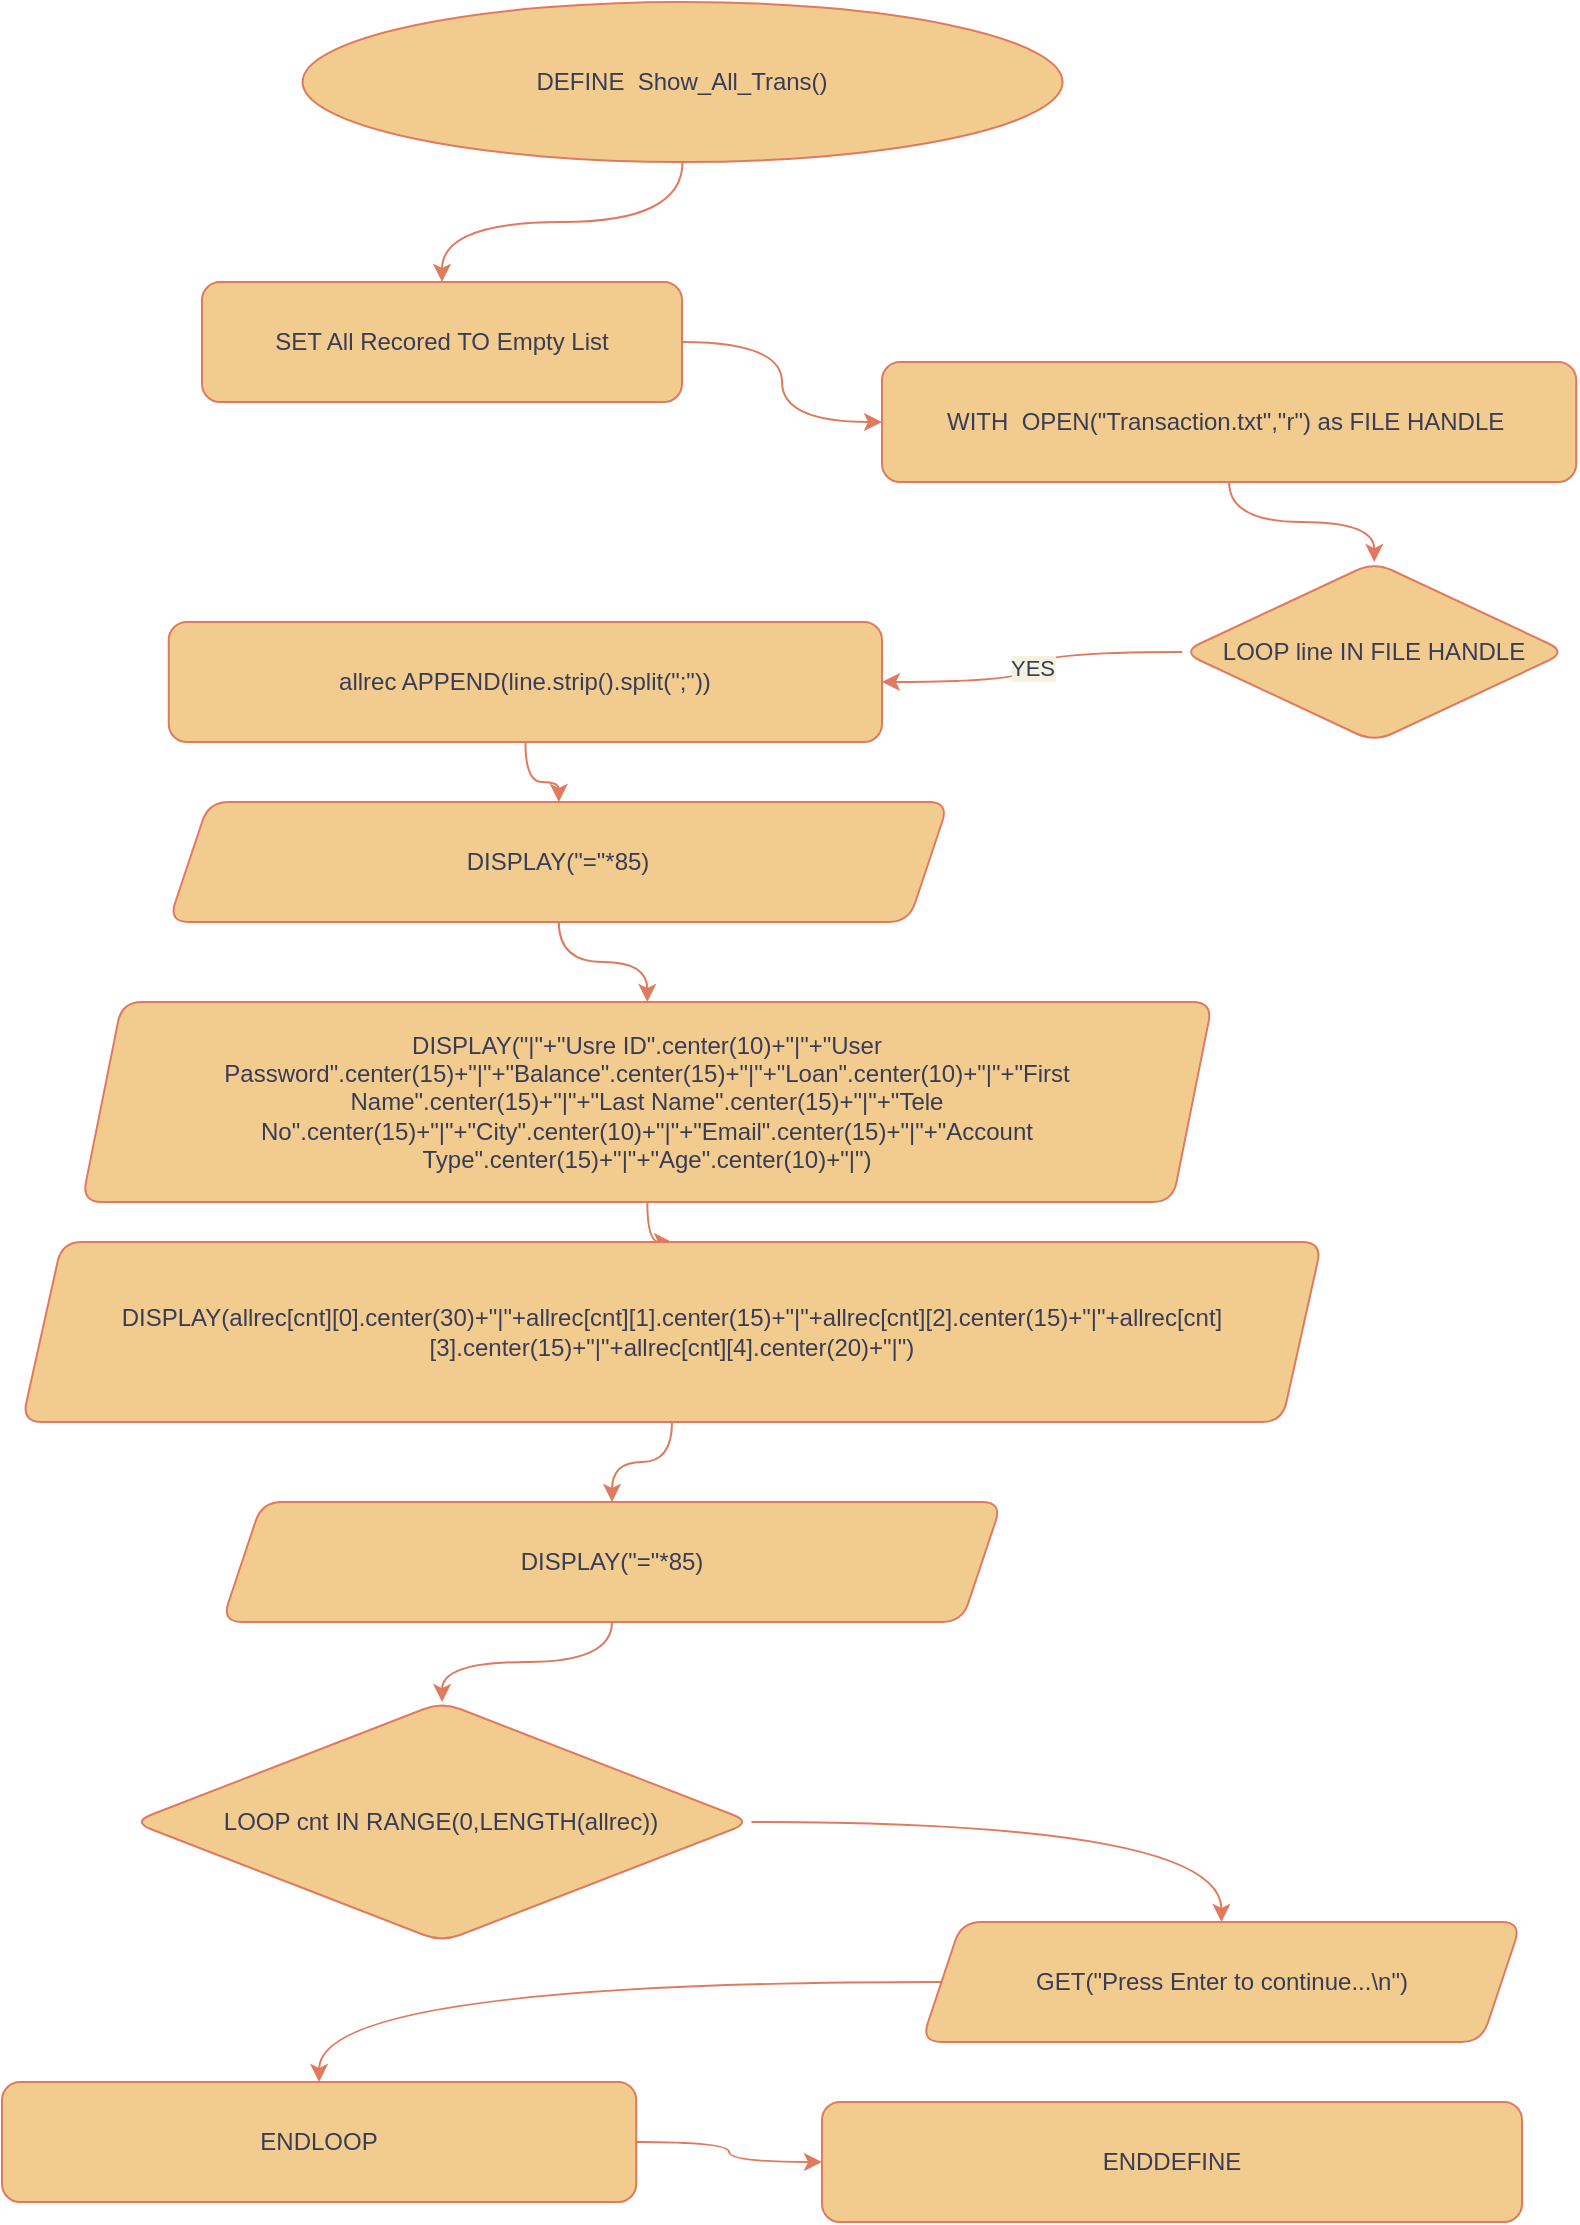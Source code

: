 <mxfile version="15.8.4" type="device"><diagram id="C5RBs43oDa-KdzZeNtuy" name="Page-1"><mxGraphModel dx="1038" dy="-25030" grid="1" gridSize="10" guides="1" tooltips="1" connect="1" arrows="1" fold="1" page="1" pageScale="1" pageWidth="827" pageHeight="1169" math="0" shadow="0"><root><mxCell id="WIyWlLk6GJQsqaUBKTNV-0"/><mxCell id="WIyWlLk6GJQsqaUBKTNV-1" parent="WIyWlLk6GJQsqaUBKTNV-0"/><mxCell id="cxWmgl5Fqrl4In8iuecw-1" style="edgeStyle=orthogonalEdgeStyle;orthogonalLoop=1;jettySize=auto;html=1;strokeColor=#E07A5F;fontColor=#393C56;curved=1;labelBackgroundColor=#F4F1DE;" edge="1" parent="WIyWlLk6GJQsqaUBKTNV-1" source="cxWmgl5Fqrl4In8iuecw-23" target="cxWmgl5Fqrl4In8iuecw-5"><mxGeometry relative="1" as="geometry"/></mxCell><mxCell id="cxWmgl5Fqrl4In8iuecw-2" style="edgeStyle=orthogonalEdgeStyle;orthogonalLoop=1;jettySize=auto;html=1;strokeColor=#E07A5F;fontColor=#393C56;curved=1;labelBackgroundColor=#F4F1DE;" edge="1" parent="WIyWlLk6GJQsqaUBKTNV-1" source="cxWmgl5Fqrl4In8iuecw-3" target="cxWmgl5Fqrl4In8iuecw-7"><mxGeometry relative="1" as="geometry"/></mxCell><mxCell id="cxWmgl5Fqrl4In8iuecw-3" value="WITH&amp;nbsp; OPEN(&quot;Transaction.txt&quot;,&quot;r&quot;) as FILE HANDLE&amp;nbsp;" style="whiteSpace=wrap;html=1;fillColor=#F2CC8F;strokeColor=#E07A5F;fontColor=#393C56;rounded=1;" vertex="1" parent="WIyWlLk6GJQsqaUBKTNV-1"><mxGeometry x="460" y="25920" width="347.1" height="60" as="geometry"/></mxCell><mxCell id="cxWmgl5Fqrl4In8iuecw-4" style="edgeStyle=orthogonalEdgeStyle;orthogonalLoop=1;jettySize=auto;html=1;strokeColor=#E07A5F;fontColor=#393C56;curved=1;labelBackgroundColor=#F4F1DE;" edge="1" parent="WIyWlLk6GJQsqaUBKTNV-1" source="cxWmgl5Fqrl4In8iuecw-5" target="cxWmgl5Fqrl4In8iuecw-3"><mxGeometry relative="1" as="geometry"/></mxCell><mxCell id="cxWmgl5Fqrl4In8iuecw-5" value="SET All Recored TO Empty List" style="whiteSpace=wrap;html=1;fillColor=#F2CC8F;strokeColor=#E07A5F;fontColor=#393C56;rounded=1;" vertex="1" parent="WIyWlLk6GJQsqaUBKTNV-1"><mxGeometry x="120" y="25880" width="240" height="60" as="geometry"/></mxCell><mxCell id="cxWmgl5Fqrl4In8iuecw-6" value="YES" style="edgeStyle=orthogonalEdgeStyle;orthogonalLoop=1;jettySize=auto;html=1;strokeColor=#E07A5F;fontColor=#393C56;curved=1;labelBackgroundColor=#F4F1DE;" edge="1" parent="WIyWlLk6GJQsqaUBKTNV-1" source="cxWmgl5Fqrl4In8iuecw-7" target="cxWmgl5Fqrl4In8iuecw-9"><mxGeometry relative="1" as="geometry"/></mxCell><mxCell id="cxWmgl5Fqrl4In8iuecw-7" value="LOOP line IN FILE HANDLE" style="rhombus;whiteSpace=wrap;html=1;fillColor=#F2CC8F;strokeColor=#E07A5F;fontColor=#393C56;rounded=1;" vertex="1" parent="WIyWlLk6GJQsqaUBKTNV-1"><mxGeometry x="610" y="26020" width="192.34" height="90" as="geometry"/></mxCell><mxCell id="cxWmgl5Fqrl4In8iuecw-8" style="edgeStyle=orthogonalEdgeStyle;orthogonalLoop=1;jettySize=auto;html=1;strokeColor=#E07A5F;fontColor=#393C56;curved=1;labelBackgroundColor=#F4F1DE;" edge="1" parent="WIyWlLk6GJQsqaUBKTNV-1" source="cxWmgl5Fqrl4In8iuecw-9" target="cxWmgl5Fqrl4In8iuecw-15"><mxGeometry relative="1" as="geometry"/></mxCell><mxCell id="cxWmgl5Fqrl4In8iuecw-9" value="allrec APPEND(line.strip().split(&quot;;&quot;))" style="whiteSpace=wrap;html=1;fillColor=#F2CC8F;strokeColor=#E07A5F;fontColor=#393C56;rounded=1;" vertex="1" parent="WIyWlLk6GJQsqaUBKTNV-1"><mxGeometry x="103.37" y="26050" width="356.63" height="60" as="geometry"/></mxCell><mxCell id="cxWmgl5Fqrl4In8iuecw-10" style="edgeStyle=orthogonalEdgeStyle;orthogonalLoop=1;jettySize=auto;html=1;strokeColor=#E07A5F;fontColor=#393C56;curved=1;labelBackgroundColor=#F4F1DE;" edge="1" parent="WIyWlLk6GJQsqaUBKTNV-1" source="cxWmgl5Fqrl4In8iuecw-11" target="cxWmgl5Fqrl4In8iuecw-17"><mxGeometry relative="1" as="geometry"/></mxCell><mxCell id="cxWmgl5Fqrl4In8iuecw-11" value="DISPLAY(&quot;=&quot;*85)" style="shape=parallelogram;perimeter=parallelogramPerimeter;whiteSpace=wrap;html=1;fixedSize=1;fillColor=#F2CC8F;strokeColor=#E07A5F;fontColor=#393C56;rounded=1;" vertex="1" parent="WIyWlLk6GJQsqaUBKTNV-1"><mxGeometry x="130.0" y="26490" width="390" height="60" as="geometry"/></mxCell><mxCell id="cxWmgl5Fqrl4In8iuecw-12" value="" style="edgeStyle=orthogonalEdgeStyle;sketch=0;orthogonalLoop=1;jettySize=auto;html=1;fontColor=#393C56;strokeColor=#E07A5F;fillColor=#F2CC8F;curved=1;labelBackgroundColor=#F4F1DE;" edge="1" parent="WIyWlLk6GJQsqaUBKTNV-1" source="cxWmgl5Fqrl4In8iuecw-13" target="cxWmgl5Fqrl4In8iuecw-25"><mxGeometry relative="1" as="geometry"/></mxCell><mxCell id="cxWmgl5Fqrl4In8iuecw-13" value="DISPLAY(&quot;|&quot;+&quot;Usre ID&quot;.center(10)+&quot;|&quot;+&quot;User Password&quot;.center(15)+&quot;|&quot;+&quot;Balance&quot;.center(15)+&quot;|&quot;+&quot;Loan&quot;.center(10)+&quot;|&quot;+&quot;First Name&quot;.center(15)+&quot;|&quot;+&quot;Last Name&quot;.center(15)+&quot;|&quot;+&quot;Tele No&quot;.center(15)+&quot;|&quot;+&quot;City&quot;.center(10)+&quot;|&quot;+&quot;Email&quot;.center(15)+&quot;|&quot;+&quot;Account Type&quot;.center(15)+&quot;|&quot;+&quot;Age&quot;.center(10)+&quot;|&quot;)" style="shape=parallelogram;perimeter=parallelogramPerimeter;whiteSpace=wrap;html=1;fixedSize=1;fillColor=#F2CC8F;strokeColor=#E07A5F;fontColor=#393C56;rounded=1;" vertex="1" parent="WIyWlLk6GJQsqaUBKTNV-1"><mxGeometry x="60" y="26240" width="565.28" height="100" as="geometry"/></mxCell><mxCell id="cxWmgl5Fqrl4In8iuecw-14" style="edgeStyle=orthogonalEdgeStyle;orthogonalLoop=1;jettySize=auto;html=1;strokeColor=#E07A5F;fontColor=#393C56;curved=1;labelBackgroundColor=#F4F1DE;" edge="1" parent="WIyWlLk6GJQsqaUBKTNV-1" source="cxWmgl5Fqrl4In8iuecw-15" target="cxWmgl5Fqrl4In8iuecw-13"><mxGeometry relative="1" as="geometry"/></mxCell><mxCell id="cxWmgl5Fqrl4In8iuecw-15" value="DISPLAY(&quot;=&quot;*85)" style="shape=parallelogram;perimeter=parallelogramPerimeter;whiteSpace=wrap;html=1;fixedSize=1;fillColor=#F2CC8F;strokeColor=#E07A5F;fontColor=#393C56;rounded=1;" vertex="1" parent="WIyWlLk6GJQsqaUBKTNV-1"><mxGeometry x="103.37" y="26140" width="390" height="60" as="geometry"/></mxCell><mxCell id="cxWmgl5Fqrl4In8iuecw-16" style="edgeStyle=orthogonalEdgeStyle;orthogonalLoop=1;jettySize=auto;html=1;curved=1;labelBackgroundColor=#F4F1DE;strokeColor=#E07A5F;fontColor=#393C56;entryX=0.5;entryY=0;entryDx=0;entryDy=0;" edge="1" parent="WIyWlLk6GJQsqaUBKTNV-1" source="cxWmgl5Fqrl4In8iuecw-17" target="cxWmgl5Fqrl4In8iuecw-19"><mxGeometry relative="1" as="geometry"><mxPoint x="380" y="26620" as="targetPoint"/></mxGeometry></mxCell><mxCell id="cxWmgl5Fqrl4In8iuecw-17" value="LOOP cnt IN RANGE(0,LENGTH(allrec))" style="rhombus;whiteSpace=wrap;html=1;fillColor=#F2CC8F;strokeColor=#E07A5F;fontColor=#393C56;rounded=1;" vertex="1" parent="WIyWlLk6GJQsqaUBKTNV-1"><mxGeometry x="85.28" y="26590" width="309.45" height="120" as="geometry"/></mxCell><mxCell id="cxWmgl5Fqrl4In8iuecw-18" style="edgeStyle=orthogonalEdgeStyle;orthogonalLoop=1;jettySize=auto;html=1;strokeColor=#E07A5F;fontColor=#393C56;curved=1;labelBackgroundColor=#F4F1DE;" edge="1" parent="WIyWlLk6GJQsqaUBKTNV-1" source="cxWmgl5Fqrl4In8iuecw-19" target="cxWmgl5Fqrl4In8iuecw-21"><mxGeometry relative="1" as="geometry"/></mxCell><mxCell id="cxWmgl5Fqrl4In8iuecw-19" value="GET(&quot;Press Enter to continue...\n&quot;)" style="shape=parallelogram;perimeter=parallelogramPerimeter;whiteSpace=wrap;html=1;fixedSize=1;fillColor=#F2CC8F;strokeColor=#E07A5F;fontColor=#393C56;rounded=1;" vertex="1" parent="WIyWlLk6GJQsqaUBKTNV-1"><mxGeometry x="479.73" y="26700" width="300" height="60" as="geometry"/></mxCell><mxCell id="cxWmgl5Fqrl4In8iuecw-20" style="edgeStyle=orthogonalEdgeStyle;orthogonalLoop=1;jettySize=auto;html=1;strokeColor=#E07A5F;fontColor=#393C56;curved=1;labelBackgroundColor=#F4F1DE;" edge="1" parent="WIyWlLk6GJQsqaUBKTNV-1" source="cxWmgl5Fqrl4In8iuecw-21" target="cxWmgl5Fqrl4In8iuecw-22"><mxGeometry relative="1" as="geometry"/></mxCell><mxCell id="cxWmgl5Fqrl4In8iuecw-21" value="ENDLOOP" style="whiteSpace=wrap;html=1;fillColor=#F2CC8F;strokeColor=#E07A5F;fontColor=#393C56;rounded=1;" vertex="1" parent="WIyWlLk6GJQsqaUBKTNV-1"><mxGeometry x="20" y="26780" width="317.11" height="60" as="geometry"/></mxCell><mxCell id="cxWmgl5Fqrl4In8iuecw-22" value="ENDDEFINE" style="whiteSpace=wrap;html=1;fillColor=#F2CC8F;strokeColor=#E07A5F;fontColor=#393C56;rounded=1;" vertex="1" parent="WIyWlLk6GJQsqaUBKTNV-1"><mxGeometry x="430" y="26790" width="350" height="60" as="geometry"/></mxCell><mxCell id="cxWmgl5Fqrl4In8iuecw-23" value="DEFINE&amp;nbsp; Show_All_Trans()" style="ellipse;whiteSpace=wrap;html=1;fillColor=#F2CC8F;strokeColor=#E07A5F;fontColor=#393C56;rounded=1;" vertex="1" parent="WIyWlLk6GJQsqaUBKTNV-1"><mxGeometry x="170.28" y="25740" width="380" height="80" as="geometry"/></mxCell><mxCell id="cxWmgl5Fqrl4In8iuecw-24" style="edgeStyle=orthogonalEdgeStyle;sketch=0;orthogonalLoop=1;jettySize=auto;html=1;fontColor=#393C56;strokeColor=#E07A5F;fillColor=#F2CC8F;curved=1;labelBackgroundColor=#F4F1DE;" edge="1" parent="WIyWlLk6GJQsqaUBKTNV-1" source="cxWmgl5Fqrl4In8iuecw-25" target="cxWmgl5Fqrl4In8iuecw-11"><mxGeometry relative="1" as="geometry"/></mxCell><mxCell id="cxWmgl5Fqrl4In8iuecw-25" value="DISPLAY(allrec[cnt][0].center(30)+&quot;|&quot;+allrec[cnt][1].center(15)+&quot;|&quot;+allrec[cnt][2].center(15)+&quot;|&quot;+allrec[cnt][3].center(15)+&quot;|&quot;+allrec[cnt][4].center(20)+&quot;|&quot;)" style="shape=parallelogram;perimeter=parallelogramPerimeter;whiteSpace=wrap;html=1;fixedSize=1;fillColor=#F2CC8F;strokeColor=#E07A5F;fontColor=#393C56;rounded=1;" vertex="1" parent="WIyWlLk6GJQsqaUBKTNV-1"><mxGeometry x="30" y="26360" width="650" height="90" as="geometry"/></mxCell></root></mxGraphModel></diagram></mxfile>